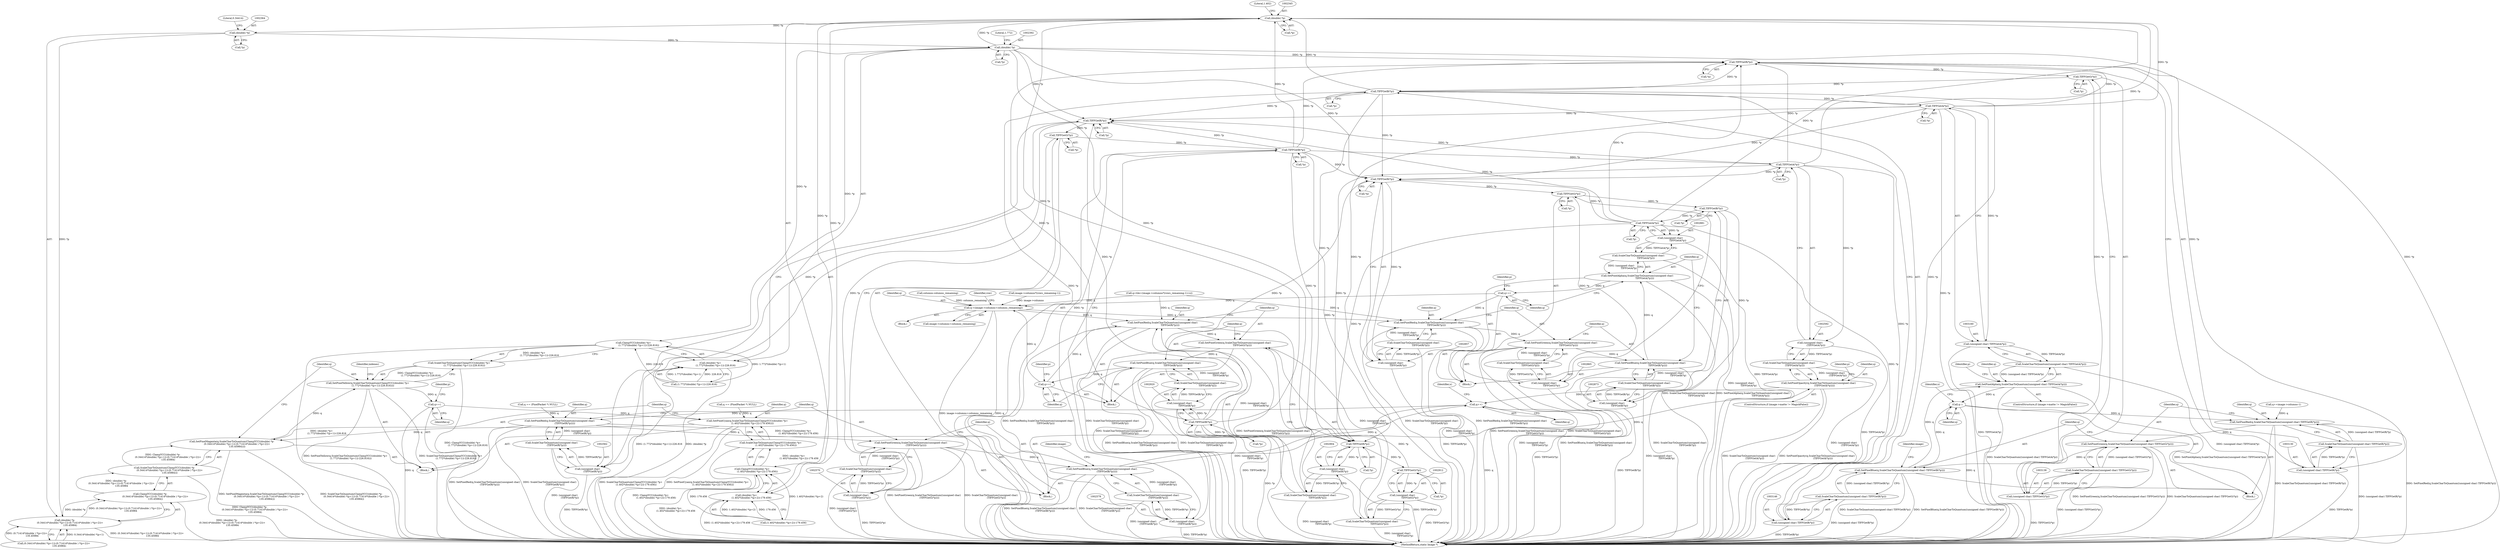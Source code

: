 digraph "0_ImageMagick_f6e9d0d9955e85bdd7540b251cd50d598dacc5e6_62@pointer" {
"1002344" [label="(Call,(double) *p)"];
"1003161" [label="(Call,TIFFGetA(*p))"];
"1003147" [label="(Call,TIFFGetB(*p))"];
"1003139" [label="(Call,TIFFGetG(*p))"];
"1003131" [label="(Call,TIFFGetR(*p))"];
"1002593" [label="(Call,TIFFGetA(*p))"];
"1002579" [label="(Call,TIFFGetB(*p))"];
"1002571" [label="(Call,TIFFGetG(*p))"];
"1002563" [label="(Call,TIFFGetR(*p))"];
"1002882" [label="(Call,TIFFGetA(*p))"];
"1002874" [label="(Call,TIFFGetB(*p))"];
"1002866" [label="(Call,TIFFGetG(*p))"];
"1002858" [label="(Call,TIFFGetR(*p))"];
"1002391" [label="(Call,(double) *p)"];
"1002363" [label="(Call,(double) *p)"];
"1002344" [label="(Call,(double) *p)"];
"1002921" [label="(Call,TIFFGetB(*p))"];
"1002913" [label="(Call,TIFFGetG(*p))"];
"1002905" [label="(Call,TIFFGetR(*p))"];
"1002342" [label="(Call,ClampYCC((double) *p+\n              (1.402*(double) *(p+2))-179.456))"];
"1002341" [label="(Call,ScaleCharToQuantum(ClampYCC((double) *p+\n              (1.402*(double) *(p+2))-179.456)))"];
"1002339" [label="(Call,SetPixelCyan(q,ScaleCharToQuantum(ClampYCC((double) *p+\n              (1.402*(double) *(p+2))-179.456))))"];
"1002358" [label="(Call,SetPixelMagenta(q,ScaleCharToQuantum(ClampYCC((double) *p-\n              (0.34414*(double) *(p+1))-(0.71414*(double ) *(p+2))+\n              135.45984))))"];
"1002386" [label="(Call,SetPixelYellow(q,ScaleCharToQuantum(ClampYCC((double) *p+\n              (1.772*(double) *(p+1))-226.816))))"];
"1002416" [label="(Call,q++)"];
"1002343" [label="(Call,(double) *p+\n              (1.402*(double) *(p+2))-179.456)"];
"1002362" [label="(Call,(double) *p-\n              (0.34414*(double) *(p+1))-(0.71414*(double ) *(p+2))+\n              135.45984)"];
"1002361" [label="(Call,ClampYCC((double) *p-\n              (0.34414*(double) *(p+1))-(0.71414*(double ) *(p+2))+\n              135.45984))"];
"1002360" [label="(Call,ScaleCharToQuantum(ClampYCC((double) *p-\n              (0.34414*(double) *(p+1))-(0.71414*(double ) *(p+2))+\n              135.45984)))"];
"1002389" [label="(Call,ClampYCC((double) *p+\n              (1.772*(double) *(p+1))-226.816))"];
"1002388" [label="(Call,ScaleCharToQuantum(ClampYCC((double) *p+\n              (1.772*(double) *(p+1))-226.816)))"];
"1002390" [label="(Call,(double) *p+\n              (1.772*(double) *(p+1))-226.816)"];
"1002561" [label="(Call,(unsigned char)\n              (TIFFGetR(*p)))"];
"1002560" [label="(Call,ScaleCharToQuantum((unsigned char)\n              (TIFFGetR(*p))))"];
"1002558" [label="(Call,SetPixelRed(q,ScaleCharToQuantum((unsigned char)\n              (TIFFGetR(*p)))))"];
"1002566" [label="(Call,SetPixelGreen(q,ScaleCharToQuantum((unsigned char)\n              (TIFFGetG(*p)))))"];
"1002574" [label="(Call,SetPixelBlue(q,ScaleCharToQuantum((unsigned char)\n              (TIFFGetB(*p)))))"];
"1002588" [label="(Call,SetPixelOpacity(q,ScaleCharToQuantum((unsigned char)\n                (TIFFGetA(*p)))))"];
"1002598" [label="(Call,q++)"];
"1002569" [label="(Call,(unsigned char)\n              (TIFFGetG(*p)))"];
"1002568" [label="(Call,ScaleCharToQuantum((unsigned char)\n              (TIFFGetG(*p))))"];
"1002577" [label="(Call,(unsigned char)\n              (TIFFGetB(*p)))"];
"1002576" [label="(Call,ScaleCharToQuantum((unsigned char)\n              (TIFFGetB(*p))))"];
"1002591" [label="(Call,(unsigned char)\n                (TIFFGetA(*p)))"];
"1002590" [label="(Call,ScaleCharToQuantum((unsigned char)\n                (TIFFGetA(*p))))"];
"1002856" [label="(Call,(unsigned char)\n                    TIFFGetR(*p))"];
"1002855" [label="(Call,ScaleCharToQuantum((unsigned char)\n                    TIFFGetR(*p)))"];
"1002853" [label="(Call,SetPixelRed(q,ScaleCharToQuantum((unsigned char)\n                    TIFFGetR(*p))))"];
"1002861" [label="(Call,SetPixelGreen(q,ScaleCharToQuantum((unsigned char)\n                    TIFFGetG(*p))))"];
"1002869" [label="(Call,SetPixelBlue(q,ScaleCharToQuantum((unsigned char)\n                    TIFFGetB(*p))))"];
"1002877" [label="(Call,SetPixelAlpha(q,ScaleCharToQuantum((unsigned char)\n                    TIFFGetA(*p))))"];
"1002885" [label="(Call,q++)"];
"1002933" [label="(Call,q-=(image->columns+columns_remaining))"];
"1002900" [label="(Call,SetPixelRed(q,ScaleCharToQuantum((unsigned char)\n                    TIFFGetR(*p))))"];
"1002908" [label="(Call,SetPixelGreen(q,ScaleCharToQuantum((unsigned char)\n                    TIFFGetG(*p))))"];
"1002916" [label="(Call,SetPixelBlue(q,ScaleCharToQuantum((unsigned char)\n                    TIFFGetB(*p))))"];
"1002924" [label="(Call,q++)"];
"1002864" [label="(Call,(unsigned char)\n                    TIFFGetG(*p))"];
"1002863" [label="(Call,ScaleCharToQuantum((unsigned char)\n                    TIFFGetG(*p)))"];
"1002872" [label="(Call,(unsigned char)\n                    TIFFGetB(*p))"];
"1002871" [label="(Call,ScaleCharToQuantum((unsigned char)\n                    TIFFGetB(*p)))"];
"1002880" [label="(Call,(unsigned char)\n                    TIFFGetA(*p))"];
"1002879" [label="(Call,ScaleCharToQuantum((unsigned char)\n                    TIFFGetA(*p)))"];
"1002903" [label="(Call,(unsigned char)\n                    TIFFGetR(*p))"];
"1002902" [label="(Call,ScaleCharToQuantum((unsigned char)\n                    TIFFGetR(*p)))"];
"1002911" [label="(Call,(unsigned char)\n                    TIFFGetG(*p))"];
"1002910" [label="(Call,ScaleCharToQuantum((unsigned char)\n                    TIFFGetG(*p)))"];
"1002919" [label="(Call,(unsigned char)\n                    TIFFGetB(*p))"];
"1002918" [label="(Call,ScaleCharToQuantum((unsigned char)\n                    TIFFGetB(*p)))"];
"1003129" [label="(Call,(unsigned char) TIFFGetR(*p))"];
"1003128" [label="(Call,ScaleCharToQuantum((unsigned char) TIFFGetR(*p)))"];
"1003126" [label="(Call,SetPixelRed(q,ScaleCharToQuantum((unsigned char) TIFFGetR(*p))))"];
"1003134" [label="(Call,SetPixelGreen(q,ScaleCharToQuantum((unsigned char) TIFFGetG(*p))))"];
"1003142" [label="(Call,SetPixelBlue(q,ScaleCharToQuantum((unsigned char) TIFFGetB(*p))))"];
"1003156" [label="(Call,SetPixelAlpha(q,ScaleCharToQuantum((unsigned char) TIFFGetA(*p))))"];
"1003166" [label="(Call,q--)"];
"1003137" [label="(Call,(unsigned char) TIFFGetG(*p))"];
"1003136" [label="(Call,ScaleCharToQuantum((unsigned char) TIFFGetG(*p)))"];
"1003145" [label="(Call,(unsigned char) TIFFGetB(*p))"];
"1003144" [label="(Call,ScaleCharToQuantum((unsigned char) TIFFGetB(*p)))"];
"1003159" [label="(Call,(unsigned char) TIFFGetA(*p))"];
"1003158" [label="(Call,ScaleCharToQuantum((unsigned char) TIFFGetA(*p)))"];
"1002598" [label="(Call,q++)"];
"1002361" [label="(Call,ClampYCC((double) *p-\n              (0.34414*(double) *(p+1))-(0.71414*(double ) *(p+2))+\n              135.45984))"];
"1002886" [label="(Identifier,q)"];
"1002901" [label="(Identifier,q)"];
"1002913" [label="(Call,TIFFGetG(*p))"];
"1002391" [label="(Call,(double) *p)"];
"1002597" [label="(Identifier,p)"];
"1002312" [label="(Call,q == (PixelPacket *) NULL)"];
"1002875" [label="(Call,*p)"];
"1003143" [label="(Identifier,q)"];
"1002854" [label="(Identifier,q)"];
"1002900" [label="(Call,SetPixelRed(q,ScaleCharToQuantum((unsigned char)\n                    TIFFGetR(*p))))"];
"1002342" [label="(Call,ClampYCC((double) *p+\n              (1.402*(double) *(p+2))-179.456))"];
"1002878" [label="(Identifier,q)"];
"1002558" [label="(Call,SetPixelRed(q,ScaleCharToQuantum((unsigned char)\n              (TIFFGetR(*p)))))"];
"1002580" [label="(Call,*p)"];
"1003148" [label="(Call,*p)"];
"1002365" [label="(Call,*p)"];
"1002557" [label="(Block,)"];
"1002588" [label="(Call,SetPixelOpacity(q,ScaleCharToQuantum((unsigned char)\n                (TIFFGetA(*p)))))"];
"1002874" [label="(Call,TIFFGetB(*p))"];
"1003166" [label="(Call,q--)"];
"1002880" [label="(Call,(unsigned char)\n                    TIFFGetA(*p))"];
"1002362" [label="(Call,(double) *p-\n              (0.34414*(double) *(p+1))-(0.71414*(double ) *(p+2))+\n              135.45984)"];
"1002869" [label="(Call,SetPixelBlue(q,ScaleCharToQuantum((unsigned char)\n                    TIFFGetB(*p))))"];
"1002367" [label="(Call,(0.34414*(double) *(p+1))-(0.71414*(double ) *(p+2))+\n              135.45984)"];
"1003129" [label="(Call,(unsigned char) TIFFGetR(*p))"];
"1002591" [label="(Call,(unsigned char)\n                (TIFFGetA(*p)))"];
"1003135" [label="(Identifier,q)"];
"1002572" [label="(Call,*p)"];
"1003144" [label="(Call,ScaleCharToQuantum((unsigned char) TIFFGetB(*p)))"];
"1003145" [label="(Call,(unsigned char) TIFFGetB(*p))"];
"1002934" [label="(Identifier,q)"];
"1002935" [label="(Call,image->columns+columns_remaining)"];
"1002594" [label="(Call,*p)"];
"1002493" [label="(Call,q == (PixelPacket *) NULL)"];
"1002567" [label="(Identifier,q)"];
"1003137" [label="(Call,(unsigned char) TIFFGetG(*p))"];
"1002340" [label="(Identifier,q)"];
"1002863" [label="(Call,ScaleCharToQuantum((unsigned char)\n                    TIFFGetG(*p)))"];
"1002390" [label="(Call,(double) *p+\n              (1.772*(double) *(p+1))-226.816)"];
"1002911" [label="(Call,(unsigned char)\n                    TIFFGetG(*p))"];
"1003156" [label="(Call,SetPixelAlpha(q,ScaleCharToQuantum((unsigned char) TIFFGetA(*p))))"];
"1003157" [label="(Identifier,q)"];
"1002395" [label="(Call,(1.772*(double) *(p+1))-226.816)"];
"1002350" [label="(Literal,1.402)"];
"1002576" [label="(Call,ScaleCharToQuantum((unsigned char)\n              (TIFFGetB(*p))))"];
"1002585" [label="(Identifier,image)"];
"1002339" [label="(Call,SetPixelCyan(q,ScaleCharToQuantum(ClampYCC((double) *p+\n              (1.402*(double) *(p+2))-179.456))))"];
"1002589" [label="(Identifier,q)"];
"1003125" [label="(Block,)"];
"1002590" [label="(Call,ScaleCharToQuantum((unsigned char)\n                (TIFFGetA(*p))))"];
"1003153" [label="(Identifier,image)"];
"1002899" [label="(Block,)"];
"1002853" [label="(Call,SetPixelRed(q,ScaleCharToQuantum((unsigned char)\n                    TIFFGetR(*p))))"];
"1002885" [label="(Call,q++)"];
"1002556" [label="(Identifier,x)"];
"1003142" [label="(Call,SetPixelBlue(q,ScaleCharToQuantum((unsigned char) TIFFGetB(*p))))"];
"1002419" [label="(Identifier,p)"];
"1003165" [label="(Identifier,p)"];
"1002930" [label="(Call,columns-columns_remaining)"];
"1002393" [label="(Call,*p)"];
"1002906" [label="(Call,*p)"];
"1002344" [label="(Call,(double) *p)"];
"1002564" [label="(Call,*p)"];
"1002560" [label="(Call,ScaleCharToQuantum((unsigned char)\n              (TIFFGetR(*p))))"];
"1002862" [label="(Identifier,q)"];
"1002919" [label="(Call,(unsigned char)\n                    TIFFGetB(*p))"];
"1002902" [label="(Call,ScaleCharToQuantum((unsigned char)\n                    TIFFGetR(*p)))"];
"1003158" [label="(Call,ScaleCharToQuantum((unsigned char) TIFFGetA(*p)))"];
"1002861" [label="(Call,SetPixelGreen(q,ScaleCharToQuantum((unsigned char)\n                    TIFFGetG(*p))))"];
"1002922" [label="(Call,*p)"];
"1002855" [label="(Call,ScaleCharToQuantum((unsigned char)\n                    TIFFGetR(*p)))"];
"1002914" [label="(Call,*p)"];
"1003161" [label="(Call,TIFFGetA(*p))"];
"1002836" [label="(Block,)"];
"1002579" [label="(Call,TIFFGetB(*p))"];
"1002933" [label="(Call,q-=(image->columns+columns_remaining))"];
"1003150" [label="(ControlStructure,if (image->matte != MagickFalse))"];
"1003127" [label="(Identifier,q)"];
"1002341" [label="(Call,ScaleCharToQuantum(ClampYCC((double) *p+\n              (1.402*(double) *(p+2))-179.456)))"];
"1002835" [label="(Identifier,row)"];
"1002882" [label="(Call,TIFFGetA(*p))"];
"1002563" [label="(Call,TIFFGetR(*p))"];
"1002925" [label="(Identifier,q)"];
"1002416" [label="(Call,q++)"];
"1003131" [label="(Call,TIFFGetR(*p))"];
"1002559" [label="(Identifier,q)"];
"1002870" [label="(Identifier,q)"];
"1002910" [label="(Call,ScaleCharToQuantum((unsigned char)\n                    TIFFGetG(*p)))"];
"1002417" [label="(Identifier,q)"];
"1003128" [label="(Call,ScaleCharToQuantum((unsigned char) TIFFGetR(*p)))"];
"1002561" [label="(Call,(unsigned char)\n              (TIFFGetR(*p)))"];
"1003167" [label="(Identifier,q)"];
"1002866" [label="(Call,TIFFGetG(*p))"];
"1002387" [label="(Identifier,q)"];
"1002814" [label="(Call,q=tile+(image->columns*(rows_remaining-1)+x))"];
"1002582" [label="(ControlStructure,if (image->matte != MagickFalse))"];
"1002346" [label="(Call,*p)"];
"1002360" [label="(Call,ScaleCharToQuantum(ClampYCC((double) *p-\n              (0.34414*(double) *(p+1))-(0.71414*(double ) *(p+2))+\n              135.45984)))"];
"1002856" [label="(Call,(unsigned char)\n                    TIFFGetR(*p))"];
"1003139" [label="(Call,TIFFGetG(*p))"];
"1002566" [label="(Call,SetPixelGreen(q,ScaleCharToQuantum((unsigned char)\n              (TIFFGetG(*p)))))"];
"1002864" [label="(Call,(unsigned char)\n                    TIFFGetG(*p))"];
"1002905" [label="(Call,TIFFGetR(*p))"];
"1003162" [label="(Call,*p)"];
"1002358" [label="(Call,SetPixelMagenta(q,ScaleCharToQuantum(ClampYCC((double) *p-\n              (0.34414*(double) *(p+1))-(0.71414*(double ) *(p+2))+\n              135.45984))))"];
"1002363" [label="(Call,(double) *p)"];
"1002909" [label="(Identifier,q)"];
"1003124" [label="(Identifier,x)"];
"1002908" [label="(Call,SetPixelGreen(q,ScaleCharToQuantum((unsigned char)\n                    TIFFGetG(*p))))"];
"1002568" [label="(Call,ScaleCharToQuantum((unsigned char)\n              (TIFFGetG(*p))))"];
"1002569" [label="(Call,(unsigned char)\n              (TIFFGetG(*p)))"];
"1002348" [label="(Call,(1.402*(double) *(p+2))-179.456)"];
"1002883" [label="(Call,*p)"];
"1003126" [label="(Call,SetPixelRed(q,ScaleCharToQuantum((unsigned char) TIFFGetR(*p))))"];
"1002903" [label="(Call,(unsigned char)\n                    TIFFGetR(*p))"];
"1002369" [label="(Literal,0.34414)"];
"1002575" [label="(Identifier,q)"];
"1002872" [label="(Call,(unsigned char)\n                    TIFFGetB(*p))"];
"1003147" [label="(Call,TIFFGetB(*p))"];
"1003136" [label="(Call,ScaleCharToQuantum((unsigned char) TIFFGetG(*p)))"];
"1002338" [label="(Block,)"];
"1002389" [label="(Call,ClampYCC((double) *p+\n              (1.772*(double) *(p+1))-226.816))"];
"1002397" [label="(Literal,1.772)"];
"1002571" [label="(Call,TIFFGetG(*p))"];
"1002593" [label="(Call,TIFFGetA(*p))"];
"1002916" [label="(Call,SetPixelBlue(q,ScaleCharToQuantum((unsigned char)\n                    TIFFGetB(*p))))"];
"1002871" [label="(Call,ScaleCharToQuantum((unsigned char)\n                    TIFFGetB(*p)))"];
"1002577" [label="(Call,(unsigned char)\n              (TIFFGetB(*p)))"];
"1003140" [label="(Call,*p)"];
"1002918" [label="(Call,ScaleCharToQuantum((unsigned char)\n                    TIFFGetB(*p)))"];
"1002924" [label="(Call,q++)"];
"1002407" [label="(Identifier,indexes)"];
"1002599" [label="(Identifier,q)"];
"1002917" [label="(Identifier,q)"];
"1003134" [label="(Call,SetPixelGreen(q,ScaleCharToQuantum((unsigned char) TIFFGetG(*p))))"];
"1002927" [label="(Identifier,p)"];
"1002852" [label="(Block,)"];
"1002386" [label="(Call,SetPixelYellow(q,ScaleCharToQuantum(ClampYCC((double) *p+\n              (1.772*(double) *(p+1))-226.816))))"];
"1002819" [label="(Call,image->columns*(rows_remaining-1))"];
"1002921" [label="(Call,TIFFGetB(*p))"];
"1002388" [label="(Call,ScaleCharToQuantum(ClampYCC((double) *p+\n              (1.772*(double) *(p+1))-226.816)))"];
"1002343" [label="(Call,(double) *p+\n              (1.402*(double) *(p+2))-179.456)"];
"1003132" [label="(Call,*p)"];
"1003105" [label="(Call,q+=image->columns-1)"];
"1002359" [label="(Identifier,q)"];
"1002879" [label="(Call,ScaleCharToQuantum((unsigned char)\n                    TIFFGetA(*p)))"];
"1003352" [label="(MethodReturn,static Image *)"];
"1002867" [label="(Call,*p)"];
"1002888" [label="(Identifier,p)"];
"1002858" [label="(Call,TIFFGetR(*p))"];
"1003159" [label="(Call,(unsigned char) TIFFGetA(*p))"];
"1002859" [label="(Call,*p)"];
"1002574" [label="(Call,SetPixelBlue(q,ScaleCharToQuantum((unsigned char)\n              (TIFFGetB(*p)))))"];
"1002877" [label="(Call,SetPixelAlpha(q,ScaleCharToQuantum((unsigned char)\n                    TIFFGetA(*p))))"];
"1002344" -> "1002343"  [label="AST: "];
"1002344" -> "1002346"  [label="CFG: "];
"1002345" -> "1002344"  [label="AST: "];
"1002346" -> "1002344"  [label="AST: "];
"1002350" -> "1002344"  [label="CFG: "];
"1002344" -> "1002342"  [label="DDG: *p"];
"1002344" -> "1002343"  [label="DDG: *p"];
"1003161" -> "1002344"  [label="DDG: *p"];
"1002593" -> "1002344"  [label="DDG: *p"];
"1002882" -> "1002344"  [label="DDG: *p"];
"1002579" -> "1002344"  [label="DDG: *p"];
"1002391" -> "1002344"  [label="DDG: *p"];
"1002921" -> "1002344"  [label="DDG: *p"];
"1003147" -> "1002344"  [label="DDG: *p"];
"1002344" -> "1002363"  [label="DDG: *p"];
"1003161" -> "1003159"  [label="AST: "];
"1003161" -> "1003162"  [label="CFG: "];
"1003162" -> "1003161"  [label="AST: "];
"1003159" -> "1003161"  [label="CFG: "];
"1003161" -> "1003352"  [label="DDG: *p"];
"1003161" -> "1002563"  [label="DDG: *p"];
"1003161" -> "1002858"  [label="DDG: *p"];
"1003161" -> "1002905"  [label="DDG: *p"];
"1003161" -> "1003131"  [label="DDG: *p"];
"1003161" -> "1003159"  [label="DDG: *p"];
"1003147" -> "1003161"  [label="DDG: *p"];
"1003147" -> "1003145"  [label="AST: "];
"1003147" -> "1003148"  [label="CFG: "];
"1003148" -> "1003147"  [label="AST: "];
"1003145" -> "1003147"  [label="CFG: "];
"1003147" -> "1003352"  [label="DDG: *p"];
"1003147" -> "1002563"  [label="DDG: *p"];
"1003147" -> "1002858"  [label="DDG: *p"];
"1003147" -> "1002905"  [label="DDG: *p"];
"1003147" -> "1003131"  [label="DDG: *p"];
"1003147" -> "1003145"  [label="DDG: *p"];
"1003139" -> "1003147"  [label="DDG: *p"];
"1003139" -> "1003137"  [label="AST: "];
"1003139" -> "1003140"  [label="CFG: "];
"1003140" -> "1003139"  [label="AST: "];
"1003137" -> "1003139"  [label="CFG: "];
"1003139" -> "1003137"  [label="DDG: *p"];
"1003131" -> "1003139"  [label="DDG: *p"];
"1003131" -> "1003129"  [label="AST: "];
"1003131" -> "1003132"  [label="CFG: "];
"1003132" -> "1003131"  [label="AST: "];
"1003129" -> "1003131"  [label="CFG: "];
"1003131" -> "1003129"  [label="DDG: *p"];
"1002593" -> "1003131"  [label="DDG: *p"];
"1002882" -> "1003131"  [label="DDG: *p"];
"1002579" -> "1003131"  [label="DDG: *p"];
"1002391" -> "1003131"  [label="DDG: *p"];
"1002921" -> "1003131"  [label="DDG: *p"];
"1002593" -> "1002591"  [label="AST: "];
"1002593" -> "1002594"  [label="CFG: "];
"1002594" -> "1002593"  [label="AST: "];
"1002591" -> "1002593"  [label="CFG: "];
"1002593" -> "1003352"  [label="DDG: *p"];
"1002593" -> "1002563"  [label="DDG: *p"];
"1002593" -> "1002591"  [label="DDG: *p"];
"1002579" -> "1002593"  [label="DDG: *p"];
"1002593" -> "1002858"  [label="DDG: *p"];
"1002593" -> "1002905"  [label="DDG: *p"];
"1002579" -> "1002577"  [label="AST: "];
"1002579" -> "1002580"  [label="CFG: "];
"1002580" -> "1002579"  [label="AST: "];
"1002577" -> "1002579"  [label="CFG: "];
"1002579" -> "1003352"  [label="DDG: *p"];
"1002579" -> "1002563"  [label="DDG: *p"];
"1002579" -> "1002577"  [label="DDG: *p"];
"1002571" -> "1002579"  [label="DDG: *p"];
"1002579" -> "1002858"  [label="DDG: *p"];
"1002579" -> "1002905"  [label="DDG: *p"];
"1002571" -> "1002569"  [label="AST: "];
"1002571" -> "1002572"  [label="CFG: "];
"1002572" -> "1002571"  [label="AST: "];
"1002569" -> "1002571"  [label="CFG: "];
"1002571" -> "1002569"  [label="DDG: *p"];
"1002563" -> "1002571"  [label="DDG: *p"];
"1002563" -> "1002561"  [label="AST: "];
"1002563" -> "1002564"  [label="CFG: "];
"1002564" -> "1002563"  [label="AST: "];
"1002561" -> "1002563"  [label="CFG: "];
"1002563" -> "1002561"  [label="DDG: *p"];
"1002882" -> "1002563"  [label="DDG: *p"];
"1002391" -> "1002563"  [label="DDG: *p"];
"1002921" -> "1002563"  [label="DDG: *p"];
"1002882" -> "1002880"  [label="AST: "];
"1002882" -> "1002883"  [label="CFG: "];
"1002883" -> "1002882"  [label="AST: "];
"1002880" -> "1002882"  [label="CFG: "];
"1002882" -> "1003352"  [label="DDG: *p"];
"1002882" -> "1002858"  [label="DDG: *p"];
"1002882" -> "1002880"  [label="DDG: *p"];
"1002874" -> "1002882"  [label="DDG: *p"];
"1002882" -> "1002905"  [label="DDG: *p"];
"1002874" -> "1002872"  [label="AST: "];
"1002874" -> "1002875"  [label="CFG: "];
"1002875" -> "1002874"  [label="AST: "];
"1002872" -> "1002874"  [label="CFG: "];
"1002874" -> "1002872"  [label="DDG: *p"];
"1002866" -> "1002874"  [label="DDG: *p"];
"1002866" -> "1002864"  [label="AST: "];
"1002866" -> "1002867"  [label="CFG: "];
"1002867" -> "1002866"  [label="AST: "];
"1002864" -> "1002866"  [label="CFG: "];
"1002866" -> "1002864"  [label="DDG: *p"];
"1002858" -> "1002866"  [label="DDG: *p"];
"1002858" -> "1002856"  [label="AST: "];
"1002858" -> "1002859"  [label="CFG: "];
"1002859" -> "1002858"  [label="AST: "];
"1002856" -> "1002858"  [label="CFG: "];
"1002858" -> "1002856"  [label="DDG: *p"];
"1002391" -> "1002858"  [label="DDG: *p"];
"1002921" -> "1002858"  [label="DDG: *p"];
"1002391" -> "1002390"  [label="AST: "];
"1002391" -> "1002393"  [label="CFG: "];
"1002392" -> "1002391"  [label="AST: "];
"1002393" -> "1002391"  [label="AST: "];
"1002397" -> "1002391"  [label="CFG: "];
"1002391" -> "1003352"  [label="DDG: *p"];
"1002391" -> "1002389"  [label="DDG: *p"];
"1002391" -> "1002390"  [label="DDG: *p"];
"1002363" -> "1002391"  [label="DDG: *p"];
"1002391" -> "1002905"  [label="DDG: *p"];
"1002363" -> "1002362"  [label="AST: "];
"1002363" -> "1002365"  [label="CFG: "];
"1002364" -> "1002363"  [label="AST: "];
"1002365" -> "1002363"  [label="AST: "];
"1002369" -> "1002363"  [label="CFG: "];
"1002363" -> "1002362"  [label="DDG: *p"];
"1002921" -> "1002919"  [label="AST: "];
"1002921" -> "1002922"  [label="CFG: "];
"1002922" -> "1002921"  [label="AST: "];
"1002919" -> "1002921"  [label="CFG: "];
"1002921" -> "1003352"  [label="DDG: *p"];
"1002921" -> "1002905"  [label="DDG: *p"];
"1002921" -> "1002919"  [label="DDG: *p"];
"1002913" -> "1002921"  [label="DDG: *p"];
"1002913" -> "1002911"  [label="AST: "];
"1002913" -> "1002914"  [label="CFG: "];
"1002914" -> "1002913"  [label="AST: "];
"1002911" -> "1002913"  [label="CFG: "];
"1002913" -> "1002911"  [label="DDG: *p"];
"1002905" -> "1002913"  [label="DDG: *p"];
"1002905" -> "1002903"  [label="AST: "];
"1002905" -> "1002906"  [label="CFG: "];
"1002906" -> "1002905"  [label="AST: "];
"1002903" -> "1002905"  [label="CFG: "];
"1002905" -> "1002903"  [label="DDG: *p"];
"1002342" -> "1002341"  [label="AST: "];
"1002342" -> "1002343"  [label="CFG: "];
"1002343" -> "1002342"  [label="AST: "];
"1002341" -> "1002342"  [label="CFG: "];
"1002342" -> "1003352"  [label="DDG: (double) *p+\n              (1.402*(double) *(p+2))-179.456"];
"1002342" -> "1002341"  [label="DDG: (double) *p+\n              (1.402*(double) *(p+2))-179.456"];
"1002348" -> "1002342"  [label="DDG: 1.402*(double) *(p+2)"];
"1002348" -> "1002342"  [label="DDG: 179.456"];
"1002341" -> "1002339"  [label="AST: "];
"1002339" -> "1002341"  [label="CFG: "];
"1002341" -> "1003352"  [label="DDG: ClampYCC((double) *p+\n              (1.402*(double) *(p+2))-179.456)"];
"1002341" -> "1002339"  [label="DDG: ClampYCC((double) *p+\n              (1.402*(double) *(p+2))-179.456)"];
"1002339" -> "1002338"  [label="AST: "];
"1002340" -> "1002339"  [label="AST: "];
"1002359" -> "1002339"  [label="CFG: "];
"1002339" -> "1003352"  [label="DDG: SetPixelCyan(q,ScaleCharToQuantum(ClampYCC((double) *p+\n              (1.402*(double) *(p+2))-179.456)))"];
"1002339" -> "1003352"  [label="DDG: ScaleCharToQuantum(ClampYCC((double) *p+\n              (1.402*(double) *(p+2))-179.456))"];
"1002416" -> "1002339"  [label="DDG: q"];
"1002312" -> "1002339"  [label="DDG: q"];
"1002339" -> "1002358"  [label="DDG: q"];
"1002358" -> "1002338"  [label="AST: "];
"1002358" -> "1002360"  [label="CFG: "];
"1002359" -> "1002358"  [label="AST: "];
"1002360" -> "1002358"  [label="AST: "];
"1002387" -> "1002358"  [label="CFG: "];
"1002358" -> "1003352"  [label="DDG: ScaleCharToQuantum(ClampYCC((double) *p-\n              (0.34414*(double) *(p+1))-(0.71414*(double ) *(p+2))+\n              135.45984))"];
"1002358" -> "1003352"  [label="DDG: SetPixelMagenta(q,ScaleCharToQuantum(ClampYCC((double) *p-\n              (0.34414*(double) *(p+1))-(0.71414*(double ) *(p+2))+\n              135.45984)))"];
"1002360" -> "1002358"  [label="DDG: ClampYCC((double) *p-\n              (0.34414*(double) *(p+1))-(0.71414*(double ) *(p+2))+\n              135.45984)"];
"1002358" -> "1002386"  [label="DDG: q"];
"1002386" -> "1002338"  [label="AST: "];
"1002386" -> "1002388"  [label="CFG: "];
"1002387" -> "1002386"  [label="AST: "];
"1002388" -> "1002386"  [label="AST: "];
"1002407" -> "1002386"  [label="CFG: "];
"1002386" -> "1003352"  [label="DDG: ScaleCharToQuantum(ClampYCC((double) *p+\n              (1.772*(double) *(p+1))-226.816))"];
"1002386" -> "1003352"  [label="DDG: SetPixelYellow(q,ScaleCharToQuantum(ClampYCC((double) *p+\n              (1.772*(double) *(p+1))-226.816)))"];
"1002388" -> "1002386"  [label="DDG: ClampYCC((double) *p+\n              (1.772*(double) *(p+1))-226.816)"];
"1002386" -> "1002416"  [label="DDG: q"];
"1002416" -> "1002338"  [label="AST: "];
"1002416" -> "1002417"  [label="CFG: "];
"1002417" -> "1002416"  [label="AST: "];
"1002419" -> "1002416"  [label="CFG: "];
"1002416" -> "1003352"  [label="DDG: q"];
"1002343" -> "1002348"  [label="CFG: "];
"1002348" -> "1002343"  [label="AST: "];
"1002343" -> "1003352"  [label="DDG: (1.402*(double) *(p+2))-179.456"];
"1002348" -> "1002343"  [label="DDG: 1.402*(double) *(p+2)"];
"1002348" -> "1002343"  [label="DDG: 179.456"];
"1002362" -> "1002361"  [label="AST: "];
"1002362" -> "1002367"  [label="CFG: "];
"1002367" -> "1002362"  [label="AST: "];
"1002361" -> "1002362"  [label="CFG: "];
"1002362" -> "1003352"  [label="DDG: (0.34414*(double) *(p+1))-(0.71414*(double ) *(p+2))+\n              135.45984"];
"1002362" -> "1002361"  [label="DDG: (double) *p"];
"1002362" -> "1002361"  [label="DDG: (0.34414*(double) *(p+1))-(0.71414*(double ) *(p+2))+\n              135.45984"];
"1002367" -> "1002362"  [label="DDG: 0.34414*(double) *(p+1)"];
"1002367" -> "1002362"  [label="DDG: (0.71414*(double ) *(p+2))+\n              135.45984"];
"1002361" -> "1002360"  [label="AST: "];
"1002360" -> "1002361"  [label="CFG: "];
"1002361" -> "1003352"  [label="DDG: (double) *p-\n              (0.34414*(double) *(p+1))-(0.71414*(double ) *(p+2))+\n              135.45984"];
"1002361" -> "1002360"  [label="DDG: (double) *p-\n              (0.34414*(double) *(p+1))-(0.71414*(double ) *(p+2))+\n              135.45984"];
"1002360" -> "1003352"  [label="DDG: ClampYCC((double) *p-\n              (0.34414*(double) *(p+1))-(0.71414*(double ) *(p+2))+\n              135.45984)"];
"1002389" -> "1002388"  [label="AST: "];
"1002389" -> "1002390"  [label="CFG: "];
"1002390" -> "1002389"  [label="AST: "];
"1002388" -> "1002389"  [label="CFG: "];
"1002389" -> "1003352"  [label="DDG: (double) *p+\n              (1.772*(double) *(p+1))-226.816"];
"1002389" -> "1002388"  [label="DDG: (double) *p+\n              (1.772*(double) *(p+1))-226.816"];
"1002395" -> "1002389"  [label="DDG: 1.772*(double) *(p+1)"];
"1002395" -> "1002389"  [label="DDG: 226.816"];
"1002388" -> "1003352"  [label="DDG: ClampYCC((double) *p+\n              (1.772*(double) *(p+1))-226.816)"];
"1002390" -> "1002395"  [label="CFG: "];
"1002395" -> "1002390"  [label="AST: "];
"1002390" -> "1003352"  [label="DDG: (double) *p"];
"1002390" -> "1003352"  [label="DDG: (1.772*(double) *(p+1))-226.816"];
"1002395" -> "1002390"  [label="DDG: 1.772*(double) *(p+1)"];
"1002395" -> "1002390"  [label="DDG: 226.816"];
"1002561" -> "1002560"  [label="AST: "];
"1002562" -> "1002561"  [label="AST: "];
"1002560" -> "1002561"  [label="CFG: "];
"1002561" -> "1003352"  [label="DDG: TIFFGetR(*p)"];
"1002561" -> "1002560"  [label="DDG: TIFFGetR(*p)"];
"1002560" -> "1002558"  [label="AST: "];
"1002558" -> "1002560"  [label="CFG: "];
"1002560" -> "1003352"  [label="DDG: (unsigned char)\n              (TIFFGetR(*p))"];
"1002560" -> "1002558"  [label="DDG: (unsigned char)\n              (TIFFGetR(*p))"];
"1002558" -> "1002557"  [label="AST: "];
"1002559" -> "1002558"  [label="AST: "];
"1002567" -> "1002558"  [label="CFG: "];
"1002558" -> "1003352"  [label="DDG: SetPixelRed(q,ScaleCharToQuantum((unsigned char)\n              (TIFFGetR(*p))))"];
"1002558" -> "1003352"  [label="DDG: ScaleCharToQuantum((unsigned char)\n              (TIFFGetR(*p)))"];
"1002598" -> "1002558"  [label="DDG: q"];
"1002493" -> "1002558"  [label="DDG: q"];
"1002558" -> "1002566"  [label="DDG: q"];
"1002566" -> "1002557"  [label="AST: "];
"1002566" -> "1002568"  [label="CFG: "];
"1002567" -> "1002566"  [label="AST: "];
"1002568" -> "1002566"  [label="AST: "];
"1002575" -> "1002566"  [label="CFG: "];
"1002566" -> "1003352"  [label="DDG: SetPixelGreen(q,ScaleCharToQuantum((unsigned char)\n              (TIFFGetG(*p))))"];
"1002566" -> "1003352"  [label="DDG: ScaleCharToQuantum((unsigned char)\n              (TIFFGetG(*p)))"];
"1002568" -> "1002566"  [label="DDG: (unsigned char)\n              (TIFFGetG(*p))"];
"1002566" -> "1002574"  [label="DDG: q"];
"1002574" -> "1002557"  [label="AST: "];
"1002574" -> "1002576"  [label="CFG: "];
"1002575" -> "1002574"  [label="AST: "];
"1002576" -> "1002574"  [label="AST: "];
"1002585" -> "1002574"  [label="CFG: "];
"1002574" -> "1003352"  [label="DDG: SetPixelBlue(q,ScaleCharToQuantum((unsigned char)\n              (TIFFGetB(*p))))"];
"1002574" -> "1003352"  [label="DDG: ScaleCharToQuantum((unsigned char)\n              (TIFFGetB(*p)))"];
"1002576" -> "1002574"  [label="DDG: (unsigned char)\n              (TIFFGetB(*p))"];
"1002574" -> "1002588"  [label="DDG: q"];
"1002574" -> "1002598"  [label="DDG: q"];
"1002588" -> "1002582"  [label="AST: "];
"1002588" -> "1002590"  [label="CFG: "];
"1002589" -> "1002588"  [label="AST: "];
"1002590" -> "1002588"  [label="AST: "];
"1002597" -> "1002588"  [label="CFG: "];
"1002588" -> "1003352"  [label="DDG: ScaleCharToQuantum((unsigned char)\n                (TIFFGetA(*p)))"];
"1002588" -> "1003352"  [label="DDG: SetPixelOpacity(q,ScaleCharToQuantum((unsigned char)\n                (TIFFGetA(*p))))"];
"1002590" -> "1002588"  [label="DDG: (unsigned char)\n                (TIFFGetA(*p))"];
"1002588" -> "1002598"  [label="DDG: q"];
"1002598" -> "1002557"  [label="AST: "];
"1002598" -> "1002599"  [label="CFG: "];
"1002599" -> "1002598"  [label="AST: "];
"1002556" -> "1002598"  [label="CFG: "];
"1002598" -> "1003352"  [label="DDG: q"];
"1002569" -> "1002568"  [label="AST: "];
"1002570" -> "1002569"  [label="AST: "];
"1002568" -> "1002569"  [label="CFG: "];
"1002569" -> "1003352"  [label="DDG: TIFFGetG(*p)"];
"1002569" -> "1002568"  [label="DDG: TIFFGetG(*p)"];
"1002568" -> "1003352"  [label="DDG: (unsigned char)\n              (TIFFGetG(*p))"];
"1002577" -> "1002576"  [label="AST: "];
"1002578" -> "1002577"  [label="AST: "];
"1002576" -> "1002577"  [label="CFG: "];
"1002577" -> "1003352"  [label="DDG: TIFFGetB(*p)"];
"1002577" -> "1002576"  [label="DDG: TIFFGetB(*p)"];
"1002576" -> "1003352"  [label="DDG: (unsigned char)\n              (TIFFGetB(*p))"];
"1002591" -> "1002590"  [label="AST: "];
"1002592" -> "1002591"  [label="AST: "];
"1002590" -> "1002591"  [label="CFG: "];
"1002591" -> "1003352"  [label="DDG: TIFFGetA(*p)"];
"1002591" -> "1002590"  [label="DDG: TIFFGetA(*p)"];
"1002590" -> "1003352"  [label="DDG: (unsigned char)\n                (TIFFGetA(*p))"];
"1002856" -> "1002855"  [label="AST: "];
"1002857" -> "1002856"  [label="AST: "];
"1002855" -> "1002856"  [label="CFG: "];
"1002856" -> "1003352"  [label="DDG: TIFFGetR(*p)"];
"1002856" -> "1002855"  [label="DDG: TIFFGetR(*p)"];
"1002855" -> "1002853"  [label="AST: "];
"1002853" -> "1002855"  [label="CFG: "];
"1002855" -> "1003352"  [label="DDG: (unsigned char)\n                    TIFFGetR(*p)"];
"1002855" -> "1002853"  [label="DDG: (unsigned char)\n                    TIFFGetR(*p)"];
"1002853" -> "1002852"  [label="AST: "];
"1002854" -> "1002853"  [label="AST: "];
"1002862" -> "1002853"  [label="CFG: "];
"1002853" -> "1003352"  [label="DDG: SetPixelRed(q,ScaleCharToQuantum((unsigned char)\n                    TIFFGetR(*p)))"];
"1002853" -> "1003352"  [label="DDG: ScaleCharToQuantum((unsigned char)\n                    TIFFGetR(*p))"];
"1002933" -> "1002853"  [label="DDG: q"];
"1002885" -> "1002853"  [label="DDG: q"];
"1002814" -> "1002853"  [label="DDG: q"];
"1002853" -> "1002861"  [label="DDG: q"];
"1002861" -> "1002852"  [label="AST: "];
"1002861" -> "1002863"  [label="CFG: "];
"1002862" -> "1002861"  [label="AST: "];
"1002863" -> "1002861"  [label="AST: "];
"1002870" -> "1002861"  [label="CFG: "];
"1002861" -> "1003352"  [label="DDG: ScaleCharToQuantum((unsigned char)\n                    TIFFGetG(*p))"];
"1002861" -> "1003352"  [label="DDG: SetPixelGreen(q,ScaleCharToQuantum((unsigned char)\n                    TIFFGetG(*p)))"];
"1002863" -> "1002861"  [label="DDG: (unsigned char)\n                    TIFFGetG(*p)"];
"1002861" -> "1002869"  [label="DDG: q"];
"1002869" -> "1002852"  [label="AST: "];
"1002869" -> "1002871"  [label="CFG: "];
"1002870" -> "1002869"  [label="AST: "];
"1002871" -> "1002869"  [label="AST: "];
"1002878" -> "1002869"  [label="CFG: "];
"1002869" -> "1003352"  [label="DDG: ScaleCharToQuantum((unsigned char)\n                    TIFFGetB(*p))"];
"1002869" -> "1003352"  [label="DDG: SetPixelBlue(q,ScaleCharToQuantum((unsigned char)\n                    TIFFGetB(*p)))"];
"1002871" -> "1002869"  [label="DDG: (unsigned char)\n                    TIFFGetB(*p)"];
"1002869" -> "1002877"  [label="DDG: q"];
"1002877" -> "1002852"  [label="AST: "];
"1002877" -> "1002879"  [label="CFG: "];
"1002878" -> "1002877"  [label="AST: "];
"1002879" -> "1002877"  [label="AST: "];
"1002886" -> "1002877"  [label="CFG: "];
"1002877" -> "1003352"  [label="DDG: SetPixelAlpha(q,ScaleCharToQuantum((unsigned char)\n                    TIFFGetA(*p)))"];
"1002877" -> "1003352"  [label="DDG: ScaleCharToQuantum((unsigned char)\n                    TIFFGetA(*p))"];
"1002879" -> "1002877"  [label="DDG: (unsigned char)\n                    TIFFGetA(*p)"];
"1002877" -> "1002885"  [label="DDG: q"];
"1002885" -> "1002852"  [label="AST: "];
"1002885" -> "1002886"  [label="CFG: "];
"1002886" -> "1002885"  [label="AST: "];
"1002888" -> "1002885"  [label="CFG: "];
"1002885" -> "1002933"  [label="DDG: q"];
"1002933" -> "1002836"  [label="AST: "];
"1002933" -> "1002935"  [label="CFG: "];
"1002934" -> "1002933"  [label="AST: "];
"1002935" -> "1002933"  [label="AST: "];
"1002835" -> "1002933"  [label="CFG: "];
"1002933" -> "1003352"  [label="DDG: q"];
"1002933" -> "1003352"  [label="DDG: image->columns+columns_remaining"];
"1002933" -> "1002900"  [label="DDG: q"];
"1002819" -> "1002933"  [label="DDG: image->columns"];
"1002930" -> "1002933"  [label="DDG: columns_remaining"];
"1002814" -> "1002933"  [label="DDG: q"];
"1002924" -> "1002933"  [label="DDG: q"];
"1002900" -> "1002899"  [label="AST: "];
"1002900" -> "1002902"  [label="CFG: "];
"1002901" -> "1002900"  [label="AST: "];
"1002902" -> "1002900"  [label="AST: "];
"1002909" -> "1002900"  [label="CFG: "];
"1002900" -> "1003352"  [label="DDG: SetPixelRed(q,ScaleCharToQuantum((unsigned char)\n                    TIFFGetR(*p)))"];
"1002900" -> "1003352"  [label="DDG: ScaleCharToQuantum((unsigned char)\n                    TIFFGetR(*p))"];
"1002814" -> "1002900"  [label="DDG: q"];
"1002924" -> "1002900"  [label="DDG: q"];
"1002902" -> "1002900"  [label="DDG: (unsigned char)\n                    TIFFGetR(*p)"];
"1002900" -> "1002908"  [label="DDG: q"];
"1002908" -> "1002899"  [label="AST: "];
"1002908" -> "1002910"  [label="CFG: "];
"1002909" -> "1002908"  [label="AST: "];
"1002910" -> "1002908"  [label="AST: "];
"1002917" -> "1002908"  [label="CFG: "];
"1002908" -> "1003352"  [label="DDG: SetPixelGreen(q,ScaleCharToQuantum((unsigned char)\n                    TIFFGetG(*p)))"];
"1002908" -> "1003352"  [label="DDG: ScaleCharToQuantum((unsigned char)\n                    TIFFGetG(*p))"];
"1002910" -> "1002908"  [label="DDG: (unsigned char)\n                    TIFFGetG(*p)"];
"1002908" -> "1002916"  [label="DDG: q"];
"1002916" -> "1002899"  [label="AST: "];
"1002916" -> "1002918"  [label="CFG: "];
"1002917" -> "1002916"  [label="AST: "];
"1002918" -> "1002916"  [label="AST: "];
"1002925" -> "1002916"  [label="CFG: "];
"1002916" -> "1003352"  [label="DDG: SetPixelBlue(q,ScaleCharToQuantum((unsigned char)\n                    TIFFGetB(*p)))"];
"1002916" -> "1003352"  [label="DDG: ScaleCharToQuantum((unsigned char)\n                    TIFFGetB(*p))"];
"1002918" -> "1002916"  [label="DDG: (unsigned char)\n                    TIFFGetB(*p)"];
"1002916" -> "1002924"  [label="DDG: q"];
"1002924" -> "1002899"  [label="AST: "];
"1002924" -> "1002925"  [label="CFG: "];
"1002925" -> "1002924"  [label="AST: "];
"1002927" -> "1002924"  [label="CFG: "];
"1002864" -> "1002863"  [label="AST: "];
"1002865" -> "1002864"  [label="AST: "];
"1002863" -> "1002864"  [label="CFG: "];
"1002864" -> "1003352"  [label="DDG: TIFFGetG(*p)"];
"1002864" -> "1002863"  [label="DDG: TIFFGetG(*p)"];
"1002863" -> "1003352"  [label="DDG: (unsigned char)\n                    TIFFGetG(*p)"];
"1002872" -> "1002871"  [label="AST: "];
"1002873" -> "1002872"  [label="AST: "];
"1002871" -> "1002872"  [label="CFG: "];
"1002872" -> "1003352"  [label="DDG: TIFFGetB(*p)"];
"1002872" -> "1002871"  [label="DDG: TIFFGetB(*p)"];
"1002871" -> "1003352"  [label="DDG: (unsigned char)\n                    TIFFGetB(*p)"];
"1002880" -> "1002879"  [label="AST: "];
"1002881" -> "1002880"  [label="AST: "];
"1002879" -> "1002880"  [label="CFG: "];
"1002880" -> "1003352"  [label="DDG: TIFFGetA(*p)"];
"1002880" -> "1002879"  [label="DDG: TIFFGetA(*p)"];
"1002879" -> "1003352"  [label="DDG: (unsigned char)\n                    TIFFGetA(*p)"];
"1002903" -> "1002902"  [label="AST: "];
"1002904" -> "1002903"  [label="AST: "];
"1002902" -> "1002903"  [label="CFG: "];
"1002903" -> "1003352"  [label="DDG: TIFFGetR(*p)"];
"1002903" -> "1002902"  [label="DDG: TIFFGetR(*p)"];
"1002902" -> "1003352"  [label="DDG: (unsigned char)\n                    TIFFGetR(*p)"];
"1002911" -> "1002910"  [label="AST: "];
"1002912" -> "1002911"  [label="AST: "];
"1002910" -> "1002911"  [label="CFG: "];
"1002911" -> "1003352"  [label="DDG: TIFFGetG(*p)"];
"1002911" -> "1002910"  [label="DDG: TIFFGetG(*p)"];
"1002910" -> "1003352"  [label="DDG: (unsigned char)\n                    TIFFGetG(*p)"];
"1002919" -> "1002918"  [label="AST: "];
"1002920" -> "1002919"  [label="AST: "];
"1002918" -> "1002919"  [label="CFG: "];
"1002919" -> "1003352"  [label="DDG: TIFFGetB(*p)"];
"1002919" -> "1002918"  [label="DDG: TIFFGetB(*p)"];
"1002918" -> "1003352"  [label="DDG: (unsigned char)\n                    TIFFGetB(*p)"];
"1003129" -> "1003128"  [label="AST: "];
"1003130" -> "1003129"  [label="AST: "];
"1003128" -> "1003129"  [label="CFG: "];
"1003129" -> "1003352"  [label="DDG: TIFFGetR(*p)"];
"1003129" -> "1003128"  [label="DDG: TIFFGetR(*p)"];
"1003128" -> "1003126"  [label="AST: "];
"1003126" -> "1003128"  [label="CFG: "];
"1003128" -> "1003352"  [label="DDG: (unsigned char) TIFFGetR(*p)"];
"1003128" -> "1003126"  [label="DDG: (unsigned char) TIFFGetR(*p)"];
"1003126" -> "1003125"  [label="AST: "];
"1003127" -> "1003126"  [label="AST: "];
"1003135" -> "1003126"  [label="CFG: "];
"1003126" -> "1003352"  [label="DDG: SetPixelRed(q,ScaleCharToQuantum((unsigned char) TIFFGetR(*p)))"];
"1003126" -> "1003352"  [label="DDG: ScaleCharToQuantum((unsigned char) TIFFGetR(*p))"];
"1003105" -> "1003126"  [label="DDG: q"];
"1003166" -> "1003126"  [label="DDG: q"];
"1003126" -> "1003134"  [label="DDG: q"];
"1003134" -> "1003125"  [label="AST: "];
"1003134" -> "1003136"  [label="CFG: "];
"1003135" -> "1003134"  [label="AST: "];
"1003136" -> "1003134"  [label="AST: "];
"1003143" -> "1003134"  [label="CFG: "];
"1003134" -> "1003352"  [label="DDG: SetPixelGreen(q,ScaleCharToQuantum((unsigned char) TIFFGetG(*p)))"];
"1003134" -> "1003352"  [label="DDG: ScaleCharToQuantum((unsigned char) TIFFGetG(*p))"];
"1003136" -> "1003134"  [label="DDG: (unsigned char) TIFFGetG(*p)"];
"1003134" -> "1003142"  [label="DDG: q"];
"1003142" -> "1003125"  [label="AST: "];
"1003142" -> "1003144"  [label="CFG: "];
"1003143" -> "1003142"  [label="AST: "];
"1003144" -> "1003142"  [label="AST: "];
"1003153" -> "1003142"  [label="CFG: "];
"1003142" -> "1003352"  [label="DDG: ScaleCharToQuantum((unsigned char) TIFFGetB(*p))"];
"1003142" -> "1003352"  [label="DDG: SetPixelBlue(q,ScaleCharToQuantum((unsigned char) TIFFGetB(*p)))"];
"1003144" -> "1003142"  [label="DDG: (unsigned char) TIFFGetB(*p)"];
"1003142" -> "1003156"  [label="DDG: q"];
"1003142" -> "1003166"  [label="DDG: q"];
"1003156" -> "1003150"  [label="AST: "];
"1003156" -> "1003158"  [label="CFG: "];
"1003157" -> "1003156"  [label="AST: "];
"1003158" -> "1003156"  [label="AST: "];
"1003165" -> "1003156"  [label="CFG: "];
"1003156" -> "1003352"  [label="DDG: ScaleCharToQuantum((unsigned char) TIFFGetA(*p))"];
"1003156" -> "1003352"  [label="DDG: SetPixelAlpha(q,ScaleCharToQuantum((unsigned char) TIFFGetA(*p)))"];
"1003158" -> "1003156"  [label="DDG: (unsigned char) TIFFGetA(*p)"];
"1003156" -> "1003166"  [label="DDG: q"];
"1003166" -> "1003125"  [label="AST: "];
"1003166" -> "1003167"  [label="CFG: "];
"1003167" -> "1003166"  [label="AST: "];
"1003124" -> "1003166"  [label="CFG: "];
"1003166" -> "1003352"  [label="DDG: q"];
"1003137" -> "1003136"  [label="AST: "];
"1003138" -> "1003137"  [label="AST: "];
"1003136" -> "1003137"  [label="CFG: "];
"1003137" -> "1003352"  [label="DDG: TIFFGetG(*p)"];
"1003137" -> "1003136"  [label="DDG: TIFFGetG(*p)"];
"1003136" -> "1003352"  [label="DDG: (unsigned char) TIFFGetG(*p)"];
"1003145" -> "1003144"  [label="AST: "];
"1003146" -> "1003145"  [label="AST: "];
"1003144" -> "1003145"  [label="CFG: "];
"1003145" -> "1003352"  [label="DDG: TIFFGetB(*p)"];
"1003145" -> "1003144"  [label="DDG: TIFFGetB(*p)"];
"1003144" -> "1003352"  [label="DDG: (unsigned char) TIFFGetB(*p)"];
"1003159" -> "1003158"  [label="AST: "];
"1003160" -> "1003159"  [label="AST: "];
"1003158" -> "1003159"  [label="CFG: "];
"1003159" -> "1003352"  [label="DDG: TIFFGetA(*p)"];
"1003159" -> "1003158"  [label="DDG: TIFFGetA(*p)"];
"1003158" -> "1003352"  [label="DDG: (unsigned char) TIFFGetA(*p)"];
}
